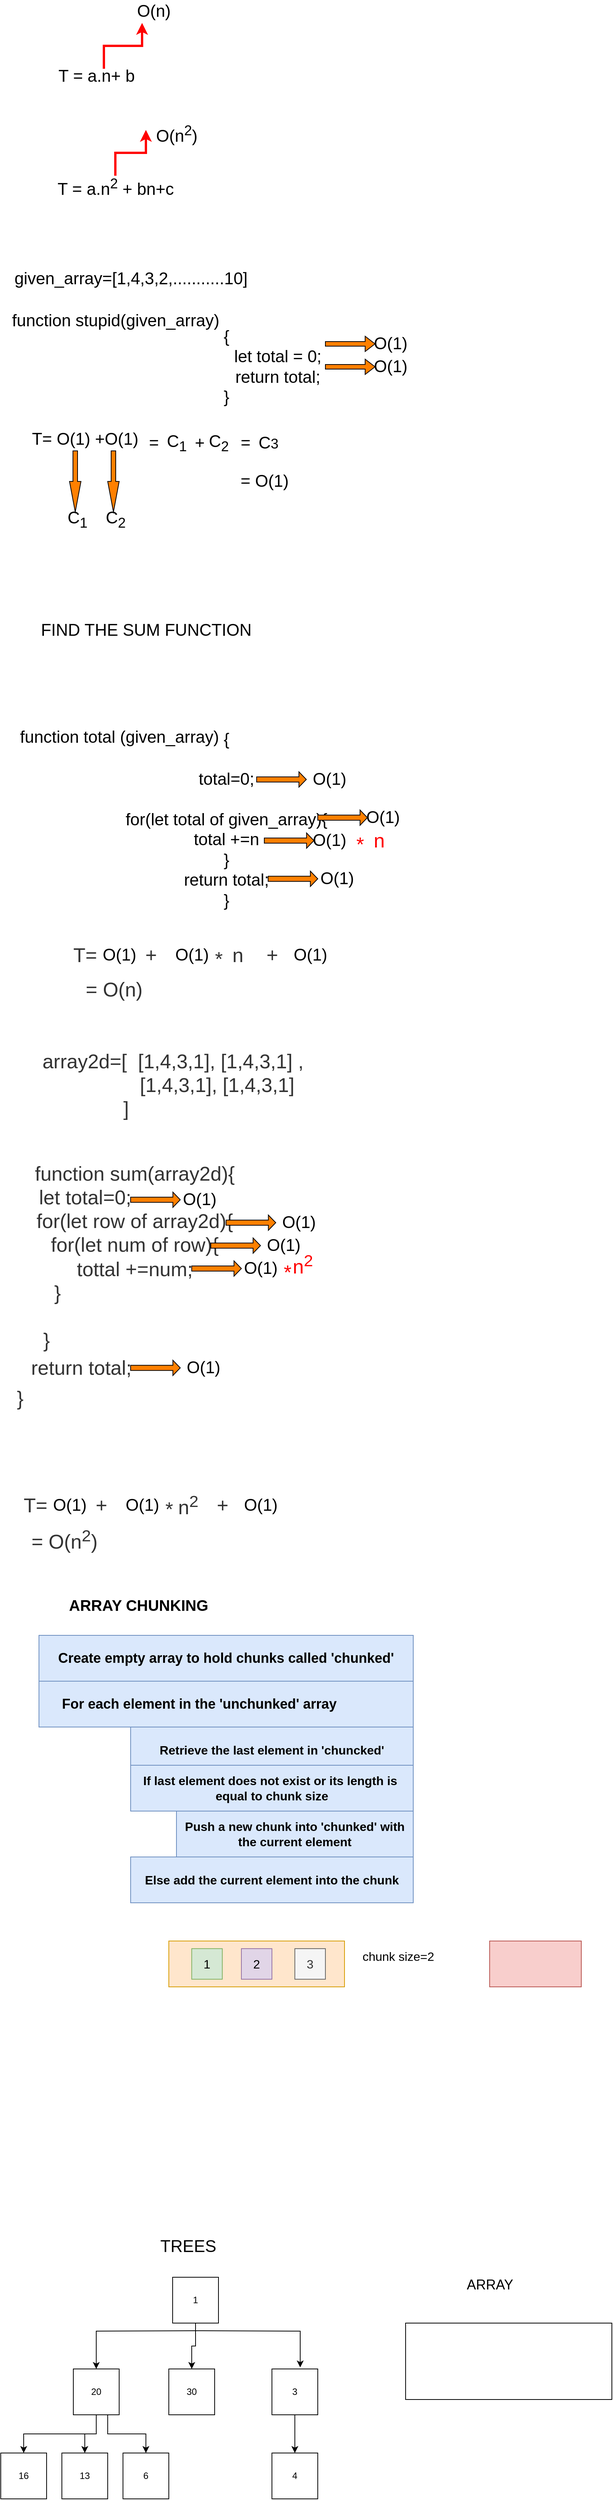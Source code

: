 <mxfile version="16.1.0" type="github">
  <diagram id="fwktXd9fh1U-leJpyrz3" name="Page-1">
    <mxGraphModel dx="1422" dy="762" grid="1" gridSize="10" guides="1" tooltips="1" connect="1" arrows="1" fold="1" page="1" pageScale="1" pageWidth="850" pageHeight="1100" math="1" shadow="0">
      <root>
        <mxCell id="0" />
        <mxCell id="1" parent="0" />
        <mxCell id="ZRBFm-E4YwIKLhz83vzm-7" value="&lt;font style=&quot;font-size: 22px&quot;&gt;T = a.n&lt;sup&gt;2&lt;/sup&gt; + bn+c&lt;/font&gt;" style="text;html=1;align=center;verticalAlign=middle;resizable=0;points=[];autosize=1;strokeColor=none;fillColor=none;" parent="1" vertex="1">
          <mxGeometry x="95" y="360" width="170" height="30" as="geometry" />
        </mxCell>
        <mxCell id="ZRBFm-E4YwIKLhz83vzm-8" value="" style="edgeStyle=elbowEdgeStyle;elbow=vertical;endArrow=classic;html=1;rounded=0;fontSize=22;strokeColor=#FF0000;strokeWidth=3;" parent="1" source="ZRBFm-E4YwIKLhz83vzm-7" edge="1">
          <mxGeometry width="50" height="50" relative="1" as="geometry">
            <mxPoint x="170" y="360" as="sourcePoint" />
            <mxPoint x="220" y="300" as="targetPoint" />
          </mxGeometry>
        </mxCell>
        <mxCell id="ZRBFm-E4YwIKLhz83vzm-9" value="O(n&lt;sup&gt;2&lt;/sup&gt;)" style="text;html=1;align=center;verticalAlign=middle;resizable=0;points=[];autosize=1;strokeColor=none;fillColor=none;fontSize=22;" parent="1" vertex="1">
          <mxGeometry x="225" y="285" width="70" height="40" as="geometry" />
        </mxCell>
        <mxCell id="ZRBFm-E4YwIKLhz83vzm-15" value="&lt;font style=&quot;font-size: 22px&quot;&gt;T = a.n+ b&lt;/font&gt;" style="text;html=1;align=center;verticalAlign=middle;resizable=0;points=[];autosize=1;strokeColor=none;fillColor=none;" parent="1" vertex="1">
          <mxGeometry x="95" y="220" width="120" height="20" as="geometry" />
        </mxCell>
        <mxCell id="ZRBFm-E4YwIKLhz83vzm-16" value="" style="edgeStyle=elbowEdgeStyle;elbow=vertical;endArrow=classic;html=1;rounded=0;fontSize=22;strokeColor=#FF0000;strokeWidth=3;" parent="1" edge="1">
          <mxGeometry width="50" height="50" relative="1" as="geometry">
            <mxPoint x="165" y="220" as="sourcePoint" />
            <mxPoint x="215" y="160" as="targetPoint" />
          </mxGeometry>
        </mxCell>
        <mxCell id="ZRBFm-E4YwIKLhz83vzm-17" value="O(n)" style="text;html=1;align=center;verticalAlign=middle;resizable=0;points=[];autosize=1;strokeColor=none;fillColor=none;fontSize=22;" parent="1" vertex="1">
          <mxGeometry x="200" y="130" width="60" height="30" as="geometry" />
        </mxCell>
        <mxCell id="ZRBFm-E4YwIKLhz83vzm-18" value="given_array=[1,4,3,2,...........10]" style="text;html=1;align=center;verticalAlign=middle;resizable=0;points=[];autosize=1;strokeColor=none;fillColor=none;fontSize=22;" parent="1" vertex="1">
          <mxGeometry x="40" y="480" width="320" height="30" as="geometry" />
        </mxCell>
        <mxCell id="ZRBFm-E4YwIKLhz83vzm-19" value="function stupid(given_array)" style="text;html=1;align=center;verticalAlign=middle;resizable=0;points=[];autosize=1;strokeColor=none;fillColor=none;fontSize=22;" parent="1" vertex="1">
          <mxGeometry x="35" y="535" width="290" height="30" as="geometry" />
        </mxCell>
        <mxCell id="ZRBFm-E4YwIKLhz83vzm-20" value="{&lt;br&gt;&amp;nbsp; &amp;nbsp; &amp;nbsp; &amp;nbsp; &amp;nbsp; &amp;nbsp; &amp;nbsp; &amp;nbsp; &amp;nbsp; &amp;nbsp; &amp;nbsp; let total = 0;&lt;br&gt;&amp;nbsp; &amp;nbsp; &amp;nbsp; &amp;nbsp; &amp;nbsp; &amp;nbsp; &amp;nbsp; &amp;nbsp; &amp;nbsp; &amp;nbsp; &amp;nbsp; return total;&lt;br&gt;}" style="text;html=1;align=center;verticalAlign=middle;resizable=0;points=[];autosize=1;strokeColor=none;fillColor=none;fontSize=22;" parent="1" vertex="1">
          <mxGeometry x="195" y="555" width="260" height="110" as="geometry" />
        </mxCell>
        <mxCell id="ZRBFm-E4YwIKLhz83vzm-21" value="" style="shape=singleArrow;whiteSpace=wrap;html=1;fontSize=22;fillColor=#FF8000;" parent="1" vertex="1">
          <mxGeometry x="455" y="570" width="65" height="20" as="geometry" />
        </mxCell>
        <mxCell id="ZRBFm-E4YwIKLhz83vzm-22" value="" style="shape=singleArrow;whiteSpace=wrap;html=1;fontSize=22;fillColor=#FF8000;" parent="1" vertex="1">
          <mxGeometry x="455" y="600" width="65" height="20" as="geometry" />
        </mxCell>
        <mxCell id="ZRBFm-E4YwIKLhz83vzm-23" value="O(1)" style="text;html=1;align=center;verticalAlign=middle;resizable=0;points=[];autosize=1;strokeColor=none;fillColor=none;fontSize=22;" parent="1" vertex="1">
          <mxGeometry x="510" y="565" width="60" height="30" as="geometry" />
        </mxCell>
        <mxCell id="ZRBFm-E4YwIKLhz83vzm-24" value="O(1)" style="text;html=1;align=center;verticalAlign=middle;resizable=0;points=[];autosize=1;strokeColor=none;fillColor=none;fontSize=22;" parent="1" vertex="1">
          <mxGeometry x="510" y="595" width="60" height="30" as="geometry" />
        </mxCell>
        <mxCell id="ZRBFm-E4YwIKLhz83vzm-25" value="T= O(1) +O(1)" style="text;html=1;align=center;verticalAlign=middle;resizable=0;points=[];autosize=1;strokeColor=none;fillColor=none;fontSize=22;" parent="1" vertex="1">
          <mxGeometry x="65" y="690" width="150" height="30" as="geometry" />
        </mxCell>
        <mxCell id="ZRBFm-E4YwIKLhz83vzm-26" value="" style="html=1;shadow=0;dashed=0;align=center;verticalAlign=middle;shape=mxgraph.arrows2.arrow;dy=0.6;dx=40;direction=south;notch=0;fontSize=22;fillColor=#FF8000;" parent="1" vertex="1">
          <mxGeometry x="120" y="720" width="15" height="80" as="geometry" />
        </mxCell>
        <mxCell id="ZRBFm-E4YwIKLhz83vzm-27" value="" style="html=1;shadow=0;dashed=0;align=center;verticalAlign=middle;shape=mxgraph.arrows2.arrow;dy=0.6;dx=40;direction=south;notch=0;fontSize=22;fillColor=#FF8000;" parent="1" vertex="1">
          <mxGeometry x="170" y="720" width="15" height="80" as="geometry" />
        </mxCell>
        <mxCell id="ZRBFm-E4YwIKLhz83vzm-28" value="C&lt;sub&gt;1&lt;/sub&gt;" style="text;html=1;align=center;verticalAlign=middle;resizable=0;points=[];autosize=1;strokeColor=none;fillColor=none;fontSize=22;" parent="1" vertex="1">
          <mxGeometry x="110" y="790" width="40" height="40" as="geometry" />
        </mxCell>
        <mxCell id="ZRBFm-E4YwIKLhz83vzm-29" value="C&lt;sub&gt;2&lt;/sub&gt;" style="text;html=1;align=center;verticalAlign=middle;resizable=0;points=[];autosize=1;strokeColor=none;fillColor=none;fontSize=22;" parent="1" vertex="1">
          <mxGeometry x="160" y="790" width="40" height="40" as="geometry" />
        </mxCell>
        <mxCell id="ZRBFm-E4YwIKLhz83vzm-30" value="=" style="text;html=1;align=center;verticalAlign=middle;resizable=0;points=[];autosize=1;strokeColor=none;fillColor=none;fontSize=22;" parent="1" vertex="1">
          <mxGeometry x="215" y="695" width="30" height="30" as="geometry" />
        </mxCell>
        <mxCell id="ZRBFm-E4YwIKLhz83vzm-31" value="C&lt;sub&gt;1&lt;/sub&gt;" style="text;html=1;align=center;verticalAlign=middle;resizable=0;points=[];autosize=1;strokeColor=none;fillColor=none;fontSize=22;" parent="1" vertex="1">
          <mxGeometry x="240" y="690" width="40" height="40" as="geometry" />
        </mxCell>
        <mxCell id="ZRBFm-E4YwIKLhz83vzm-32" value="C&lt;sub&gt;2&lt;/sub&gt;" style="text;html=1;align=center;verticalAlign=middle;resizable=0;points=[];autosize=1;strokeColor=none;fillColor=none;fontSize=22;" parent="1" vertex="1">
          <mxGeometry x="295" y="690" width="40" height="40" as="geometry" />
        </mxCell>
        <mxCell id="ZRBFm-E4YwIKLhz83vzm-33" value="C&lt;span style=&quot;font-size: 18.333px&quot;&gt;3&lt;/span&gt;" style="text;html=1;align=center;verticalAlign=middle;resizable=0;points=[];autosize=1;strokeColor=none;fillColor=none;fontSize=22;" parent="1" vertex="1">
          <mxGeometry x="360" y="695" width="40" height="30" as="geometry" />
        </mxCell>
        <mxCell id="ZRBFm-E4YwIKLhz83vzm-34" value="+" style="text;html=1;align=center;verticalAlign=middle;resizable=0;points=[];autosize=1;strokeColor=none;fillColor=none;fontSize=22;" parent="1" vertex="1">
          <mxGeometry x="275" y="695" width="30" height="30" as="geometry" />
        </mxCell>
        <mxCell id="ZRBFm-E4YwIKLhz83vzm-38" value="=" style="text;html=1;align=center;verticalAlign=middle;resizable=0;points=[];autosize=1;strokeColor=none;fillColor=none;fontSize=22;" parent="1" vertex="1">
          <mxGeometry x="335" y="695" width="30" height="30" as="geometry" />
        </mxCell>
        <mxCell id="ZRBFm-E4YwIKLhz83vzm-39" value="= O(1)" style="text;html=1;align=center;verticalAlign=middle;resizable=0;points=[];autosize=1;strokeColor=none;fillColor=none;fontSize=22;" parent="1" vertex="1">
          <mxGeometry x="335" y="745" width="80" height="30" as="geometry" />
        </mxCell>
        <mxCell id="ZRBFm-E4YwIKLhz83vzm-40" value="FIND THE SUM FUNCTION" style="text;html=1;align=center;verticalAlign=middle;resizable=0;points=[];autosize=1;strokeColor=none;fillColor=none;fontSize=22;" parent="1" vertex="1">
          <mxGeometry x="75" y="940" width="290" height="30" as="geometry" />
        </mxCell>
        <mxCell id="ZRBFm-E4YwIKLhz83vzm-41" value="function total (given_array)" style="text;html=1;align=center;verticalAlign=middle;resizable=0;points=[];autosize=1;strokeColor=none;fillColor=none;fontSize=22;" parent="1" vertex="1">
          <mxGeometry x="45" y="1080" width="280" height="30" as="geometry" />
        </mxCell>
        <mxCell id="ZRBFm-E4YwIKLhz83vzm-43" value="&lt;br&gt;&lt;br&gt;&lt;br&gt;&lt;br&gt;{&lt;br&gt;&lt;br&gt;total=0;&lt;br&gt;&lt;br&gt;for(let total of given_array){&lt;br&gt;total +=n&lt;br&gt;}&lt;br&gt;return total;&lt;br&gt;}" style="text;html=1;align=center;verticalAlign=middle;resizable=0;points=[];autosize=1;strokeColor=none;fillColor=none;fontSize=22;" parent="1" vertex="1">
          <mxGeometry x="185" y="980" width="280" height="340" as="geometry" />
        </mxCell>
        <mxCell id="ZRBFm-E4YwIKLhz83vzm-44" value="" style="shape=singleArrow;whiteSpace=wrap;html=1;fontSize=22;fillColor=#FF8000;arrowWidth=0.333;arrowSize=0.149;" parent="1" vertex="1">
          <mxGeometry x="365" y="1140" width="65" height="20" as="geometry" />
        </mxCell>
        <mxCell id="ZRBFm-E4YwIKLhz83vzm-45" value="" style="shape=singleArrow;whiteSpace=wrap;html=1;fontSize=22;fillColor=#FF8000;arrowWidth=0.333;arrowSize=0.149;" parent="1" vertex="1">
          <mxGeometry x="375" y="1220" width="65" height="20" as="geometry" />
        </mxCell>
        <mxCell id="ZRBFm-E4YwIKLhz83vzm-46" value="" style="shape=singleArrow;whiteSpace=wrap;html=1;fontSize=22;fillColor=#FF8000;arrowWidth=0.333;arrowSize=0.149;" parent="1" vertex="1">
          <mxGeometry x="445" y="1190" width="65" height="20" as="geometry" />
        </mxCell>
        <mxCell id="ZRBFm-E4YwIKLhz83vzm-47" value="" style="shape=singleArrow;whiteSpace=wrap;html=1;fontSize=22;fillColor=#FF8000;arrowWidth=0.333;arrowSize=0.149;" parent="1" vertex="1">
          <mxGeometry x="380" y="1270" width="65" height="20" as="geometry" />
        </mxCell>
        <mxCell id="ZRBFm-E4YwIKLhz83vzm-48" value="O(1)" style="text;html=1;align=center;verticalAlign=middle;resizable=0;points=[];autosize=1;strokeColor=none;fillColor=none;fontSize=22;" parent="1" vertex="1">
          <mxGeometry x="430" y="1135" width="60" height="30" as="geometry" />
        </mxCell>
        <mxCell id="ZRBFm-E4YwIKLhz83vzm-49" value="O(1)" style="text;html=1;align=center;verticalAlign=middle;resizable=0;points=[];autosize=1;strokeColor=none;fillColor=none;fontSize=22;" parent="1" vertex="1">
          <mxGeometry x="500" y="1185" width="60" height="30" as="geometry" />
        </mxCell>
        <mxCell id="ZRBFm-E4YwIKLhz83vzm-50" value="O(1)" style="text;html=1;align=center;verticalAlign=middle;resizable=0;points=[];autosize=1;strokeColor=none;fillColor=none;fontSize=22;" parent="1" vertex="1">
          <mxGeometry x="430" y="1215" width="60" height="30" as="geometry" />
        </mxCell>
        <mxCell id="ZRBFm-E4YwIKLhz83vzm-51" value="O(1)" style="text;html=1;align=center;verticalAlign=middle;resizable=0;points=[];autosize=1;strokeColor=none;fillColor=none;fontSize=22;" parent="1" vertex="1">
          <mxGeometry x="440" y="1265" width="60" height="30" as="geometry" />
        </mxCell>
        <mxCell id="ZRBFm-E4YwIKLhz83vzm-52" value="&lt;font style=&quot;font-size: 26px&quot; color=&quot;#ff0000&quot;&gt;*&lt;/font&gt;" style="text;html=1;align=center;verticalAlign=middle;resizable=0;points=[];autosize=1;strokeColor=none;fillColor=none;fontSize=22;strokeWidth=3;" parent="1" vertex="1">
          <mxGeometry x="485" y="1220" width="30" height="30" as="geometry" />
        </mxCell>
        <mxCell id="ZRBFm-E4YwIKLhz83vzm-53" value="n" style="text;html=1;align=center;verticalAlign=middle;resizable=0;points=[];autosize=1;strokeColor=none;fillColor=none;fontSize=26;fontColor=#FF0000;" parent="1" vertex="1">
          <mxGeometry x="510" y="1210" width="30" height="40" as="geometry" />
        </mxCell>
        <mxCell id="ZRBFm-E4YwIKLhz83vzm-54" value="&lt;font color=&quot;#333333&quot;&gt;T=&lt;/font&gt;" style="text;html=1;align=center;verticalAlign=middle;resizable=0;points=[];autosize=1;strokeColor=none;fillColor=none;fontSize=26;fontColor=#FF0000;" parent="1" vertex="1">
          <mxGeometry x="115" y="1360" width="50" height="40" as="geometry" />
        </mxCell>
        <mxCell id="ZRBFm-E4YwIKLhz83vzm-55" value="O(1)" style="text;html=1;align=center;verticalAlign=middle;resizable=0;points=[];autosize=1;strokeColor=none;fillColor=none;fontSize=22;" parent="1" vertex="1">
          <mxGeometry x="405" y="1365" width="60" height="30" as="geometry" />
        </mxCell>
        <mxCell id="ZRBFm-E4YwIKLhz83vzm-56" value="O(1)" style="text;html=1;align=center;verticalAlign=middle;resizable=0;points=[];autosize=1;strokeColor=none;fillColor=none;fontSize=22;" parent="1" vertex="1">
          <mxGeometry x="250" y="1365" width="60" height="30" as="geometry" />
        </mxCell>
        <mxCell id="ZRBFm-E4YwIKLhz83vzm-57" value="O(1)" style="text;html=1;align=center;verticalAlign=middle;resizable=0;points=[];autosize=1;strokeColor=none;fillColor=none;fontSize=22;" parent="1" vertex="1">
          <mxGeometry x="155" y="1365" width="60" height="30" as="geometry" />
        </mxCell>
        <mxCell id="ZRBFm-E4YwIKLhz83vzm-58" value="+&amp;nbsp;" style="text;html=1;align=center;verticalAlign=middle;resizable=0;points=[];autosize=1;strokeColor=none;fillColor=none;fontSize=26;fontColor=#333333;" parent="1" vertex="1">
          <mxGeometry x="210" y="1360" width="40" height="40" as="geometry" />
        </mxCell>
        <mxCell id="ZRBFm-E4YwIKLhz83vzm-60" value="*" style="text;html=1;align=center;verticalAlign=middle;resizable=0;points=[];autosize=1;strokeColor=none;fillColor=none;fontSize=26;fontColor=#333333;" parent="1" vertex="1">
          <mxGeometry x="300" y="1365" width="30" height="40" as="geometry" />
        </mxCell>
        <mxCell id="ZRBFm-E4YwIKLhz83vzm-61" value="n" style="text;html=1;align=center;verticalAlign=middle;resizable=0;points=[];autosize=1;strokeColor=none;fillColor=none;fontSize=26;fontColor=#333333;" parent="1" vertex="1">
          <mxGeometry x="325" y="1360" width="30" height="40" as="geometry" />
        </mxCell>
        <mxCell id="ZRBFm-E4YwIKLhz83vzm-64" value="+" style="text;html=1;align=center;verticalAlign=middle;resizable=0;points=[];autosize=1;strokeColor=none;fillColor=none;fontSize=26;fontColor=#333333;" parent="1" vertex="1">
          <mxGeometry x="370" y="1360" width="30" height="40" as="geometry" />
        </mxCell>
        <mxCell id="ZRBFm-E4YwIKLhz83vzm-65" value="= O(n)" style="text;html=1;align=center;verticalAlign=middle;resizable=0;points=[];autosize=1;strokeColor=none;fillColor=none;fontSize=26;fontColor=#333333;" parent="1" vertex="1">
          <mxGeometry x="132.5" y="1405" width="90" height="40" as="geometry" />
        </mxCell>
        <mxCell id="ZRBFm-E4YwIKLhz83vzm-66" value="array2d=[&amp;nbsp; [1,4,3,1],&amp;nbsp;[1,4,3,1] , &lt;br&gt;&amp;nbsp; &amp;nbsp; &amp;nbsp; &amp;nbsp; &amp;nbsp; &amp;nbsp; &amp;nbsp; &amp;nbsp; [1,4,3,1], [1,4,3,1]&lt;br&gt;]&amp;nbsp; &amp;nbsp; &amp;nbsp; &amp;nbsp; &amp;nbsp; &amp;nbsp; &amp;nbsp; &amp;nbsp; &amp;nbsp;" style="text;html=1;align=center;verticalAlign=middle;resizable=0;points=[];autosize=1;strokeColor=none;fillColor=none;fontSize=26;fontColor=#333333;" parent="1" vertex="1">
          <mxGeometry x="75" y="1500" width="360" height="100" as="geometry" />
        </mxCell>
        <mxCell id="ZRBFm-E4YwIKLhz83vzm-67" value="function sum(array2d){&lt;br&gt;let total=0;&amp;nbsp; &amp;nbsp; &amp;nbsp; &amp;nbsp; &amp;nbsp; &amp;nbsp; &amp;nbsp; &amp;nbsp; &amp;nbsp;&amp;nbsp;&lt;br&gt;for(let row of array2d){&lt;br&gt;for(let num of row){&lt;br&gt;tottal +=num;&lt;br&gt;}&amp;nbsp; &amp;nbsp; &amp;nbsp; &amp;nbsp; &amp;nbsp; &amp;nbsp; &amp;nbsp; &amp;nbsp; &amp;nbsp; &amp;nbsp; &amp;nbsp; &amp;nbsp; &amp;nbsp; &amp;nbsp;&amp;nbsp;&lt;br&gt;&lt;br&gt;}&amp;nbsp; &amp;nbsp; &amp;nbsp; &amp;nbsp; &amp;nbsp; &amp;nbsp; &amp;nbsp; &amp;nbsp; &amp;nbsp; &amp;nbsp; &amp;nbsp; &amp;nbsp; &amp;nbsp; &amp;nbsp; &amp;nbsp; &amp;nbsp;&amp;nbsp;" style="text;html=1;align=center;verticalAlign=middle;resizable=0;points=[];autosize=1;strokeColor=none;fillColor=none;fontSize=26;fontColor=#333333;" parent="1" vertex="1">
          <mxGeometry x="65" y="1650" width="280" height="250" as="geometry" />
        </mxCell>
        <mxCell id="ZRBFm-E4YwIKLhz83vzm-68" value="" style="shape=singleArrow;whiteSpace=wrap;html=1;fontSize=22;fillColor=#FF8000;arrowWidth=0.333;arrowSize=0.149;" parent="1" vertex="1">
          <mxGeometry x="200" y="1690" width="65" height="20" as="geometry" />
        </mxCell>
        <mxCell id="ZRBFm-E4YwIKLhz83vzm-69" value="" style="shape=singleArrow;whiteSpace=wrap;html=1;fontSize=22;fillColor=#FF8000;arrowWidth=0.333;arrowSize=0.149;" parent="1" vertex="1">
          <mxGeometry x="325" y="1720" width="65" height="20" as="geometry" />
        </mxCell>
        <mxCell id="ZRBFm-E4YwIKLhz83vzm-70" value="" style="shape=singleArrow;whiteSpace=wrap;html=1;fontSize=22;fillColor=#FF8000;arrowWidth=0.333;arrowSize=0.149;" parent="1" vertex="1">
          <mxGeometry x="305" y="1750" width="65" height="20" as="geometry" />
        </mxCell>
        <mxCell id="ZRBFm-E4YwIKLhz83vzm-71" value="" style="shape=singleArrow;whiteSpace=wrap;html=1;fontSize=22;fillColor=#FF8000;arrowWidth=0.333;arrowSize=0.149;" parent="1" vertex="1">
          <mxGeometry x="280" y="1780" width="65" height="20" as="geometry" />
        </mxCell>
        <mxCell id="ZRBFm-E4YwIKLhz83vzm-72" value="O(1)" style="text;html=1;align=center;verticalAlign=middle;resizable=0;points=[];autosize=1;strokeColor=none;fillColor=none;fontSize=22;" parent="1" vertex="1">
          <mxGeometry x="260" y="1685" width="60" height="30" as="geometry" />
        </mxCell>
        <mxCell id="ZRBFm-E4YwIKLhz83vzm-73" value="O(1)" style="text;html=1;align=center;verticalAlign=middle;resizable=0;points=[];autosize=1;strokeColor=none;fillColor=none;fontSize=22;" parent="1" vertex="1">
          <mxGeometry x="390" y="1715" width="60" height="30" as="geometry" />
        </mxCell>
        <mxCell id="ZRBFm-E4YwIKLhz83vzm-74" value="O(1)" style="text;html=1;align=center;verticalAlign=middle;resizable=0;points=[];autosize=1;strokeColor=none;fillColor=none;fontSize=22;" parent="1" vertex="1">
          <mxGeometry x="370" y="1745" width="60" height="30" as="geometry" />
        </mxCell>
        <mxCell id="ZRBFm-E4YwIKLhz83vzm-75" value="O(1)" style="text;html=1;align=center;verticalAlign=middle;resizable=0;points=[];autosize=1;strokeColor=none;fillColor=none;fontSize=22;" parent="1" vertex="1">
          <mxGeometry x="340" y="1775" width="60" height="30" as="geometry" />
        </mxCell>
        <mxCell id="ZRBFm-E4YwIKLhz83vzm-76" value="&lt;font style=&quot;font-size: 26px&quot; color=&quot;#ff0000&quot;&gt;*&lt;/font&gt;" style="text;html=1;align=center;verticalAlign=middle;resizable=0;points=[];autosize=1;strokeColor=none;fillColor=none;fontSize=22;strokeWidth=3;" parent="1" vertex="1">
          <mxGeometry x="390" y="1780" width="30" height="30" as="geometry" />
        </mxCell>
        <mxCell id="ZRBFm-E4YwIKLhz83vzm-77" value="n&lt;sup&gt;2&lt;/sup&gt;" style="text;html=1;align=center;verticalAlign=middle;resizable=0;points=[];autosize=1;strokeColor=none;fillColor=none;fontSize=26;fontColor=#FF0000;" parent="1" vertex="1">
          <mxGeometry x="405" y="1765" width="40" height="40" as="geometry" />
        </mxCell>
        <mxCell id="ZRBFm-E4YwIKLhz83vzm-78" value="}" style="text;html=1;align=center;verticalAlign=middle;resizable=0;points=[];autosize=1;strokeColor=none;fillColor=none;fontSize=26;fontColor=#333333;" parent="1" vertex="1">
          <mxGeometry x="45" y="1940" width="20" height="40" as="geometry" />
        </mxCell>
        <mxCell id="ZRBFm-E4YwIKLhz83vzm-81" value="return total;" style="text;html=1;align=center;verticalAlign=middle;resizable=0;points=[];autosize=1;strokeColor=none;fillColor=none;fontSize=26;fontColor=#333333;" parent="1" vertex="1">
          <mxGeometry x="60" y="1900" width="150" height="40" as="geometry" />
        </mxCell>
        <mxCell id="ZRBFm-E4YwIKLhz83vzm-82" value="" style="shape=singleArrow;whiteSpace=wrap;html=1;fontSize=22;fillColor=#FF8000;arrowWidth=0.333;arrowSize=0.149;" parent="1" vertex="1">
          <mxGeometry x="200" y="1910" width="65" height="20" as="geometry" />
        </mxCell>
        <mxCell id="ZRBFm-E4YwIKLhz83vzm-84" value="O(1)" style="text;html=1;align=center;verticalAlign=middle;resizable=0;points=[];autosize=1;strokeColor=none;fillColor=none;fontSize=22;" parent="1" vertex="1">
          <mxGeometry x="265" y="1905" width="60" height="30" as="geometry" />
        </mxCell>
        <mxCell id="ZRBFm-E4YwIKLhz83vzm-86" value="&lt;font color=&quot;#333333&quot;&gt;T=&lt;/font&gt;" style="text;html=1;align=center;verticalAlign=middle;resizable=0;points=[];autosize=1;strokeColor=none;fillColor=none;fontSize=26;fontColor=#FF0000;" parent="1" vertex="1">
          <mxGeometry x="50" y="2080" width="50" height="40" as="geometry" />
        </mxCell>
        <mxCell id="ZRBFm-E4YwIKLhz83vzm-87" value="O(1)" style="text;html=1;align=center;verticalAlign=middle;resizable=0;points=[];autosize=1;strokeColor=none;fillColor=none;fontSize=22;" parent="1" vertex="1">
          <mxGeometry x="340" y="2085" width="60" height="30" as="geometry" />
        </mxCell>
        <mxCell id="ZRBFm-E4YwIKLhz83vzm-88" value="O(1)" style="text;html=1;align=center;verticalAlign=middle;resizable=0;points=[];autosize=1;strokeColor=none;fillColor=none;fontSize=22;" parent="1" vertex="1">
          <mxGeometry x="185" y="2085" width="60" height="30" as="geometry" />
        </mxCell>
        <mxCell id="ZRBFm-E4YwIKLhz83vzm-89" value="O(1)" style="text;html=1;align=center;verticalAlign=middle;resizable=0;points=[];autosize=1;strokeColor=none;fillColor=none;fontSize=22;" parent="1" vertex="1">
          <mxGeometry x="90" y="2085" width="60" height="30" as="geometry" />
        </mxCell>
        <mxCell id="ZRBFm-E4YwIKLhz83vzm-90" value="+&amp;nbsp;" style="text;html=1;align=center;verticalAlign=middle;resizable=0;points=[];autosize=1;strokeColor=none;fillColor=none;fontSize=26;fontColor=#333333;" parent="1" vertex="1">
          <mxGeometry x="145" y="2080" width="40" height="40" as="geometry" />
        </mxCell>
        <mxCell id="ZRBFm-E4YwIKLhz83vzm-91" value="*" style="text;html=1;align=center;verticalAlign=middle;resizable=0;points=[];autosize=1;strokeColor=none;fillColor=none;fontSize=26;fontColor=#333333;" parent="1" vertex="1">
          <mxGeometry x="235" y="2085" width="30" height="40" as="geometry" />
        </mxCell>
        <mxCell id="ZRBFm-E4YwIKLhz83vzm-92" value="n&lt;sup&gt;2&lt;/sup&gt;" style="text;html=1;align=center;verticalAlign=middle;resizable=0;points=[];autosize=1;strokeColor=none;fillColor=none;fontSize=26;fontColor=#333333;" parent="1" vertex="1">
          <mxGeometry x="255" y="2080" width="40" height="40" as="geometry" />
        </mxCell>
        <mxCell id="ZRBFm-E4YwIKLhz83vzm-93" value="+" style="text;html=1;align=center;verticalAlign=middle;resizable=0;points=[];autosize=1;strokeColor=none;fillColor=none;fontSize=26;fontColor=#333333;" parent="1" vertex="1">
          <mxGeometry x="305" y="2080" width="30" height="40" as="geometry" />
        </mxCell>
        <mxCell id="ZRBFm-E4YwIKLhz83vzm-94" value="= O(n&lt;sup&gt;2&lt;/sup&gt;)" style="text;html=1;align=center;verticalAlign=middle;resizable=0;points=[];autosize=1;strokeColor=none;fillColor=none;fontSize=26;fontColor=#333333;" parent="1" vertex="1">
          <mxGeometry x="62.5" y="2125" width="100" height="40" as="geometry" />
        </mxCell>
        <mxCell id="3vECrWpbXgqy4JzGu4Ir-1" value="&lt;font style=&quot;font-size: 20px&quot;&gt;&lt;b&gt;ARRAY CHUNKING&lt;/b&gt;&lt;/font&gt;" style="text;html=1;align=center;verticalAlign=middle;resizable=0;points=[];autosize=1;strokeColor=none;fillColor=none;" parent="1" vertex="1">
          <mxGeometry x="110" y="2220" width="200" height="20" as="geometry" />
        </mxCell>
        <mxCell id="3vECrWpbXgqy4JzGu4Ir-2" value="&lt;font style=&quot;font-size: 18px&quot;&gt;&lt;b&gt;Create empty array to hold chunks called &#39;chunked&#39;&lt;/b&gt;&lt;/font&gt;" style="rounded=0;whiteSpace=wrap;html=1;fillColor=#dae8fc;strokeColor=#6c8ebf;" parent="1" vertex="1">
          <mxGeometry x="80" y="2270" width="490" height="60" as="geometry" />
        </mxCell>
        <mxCell id="3vECrWpbXgqy4JzGu4Ir-3" value="&lt;span style=&quot;font-size: 18px&quot;&gt;&lt;b&gt;For each element in the &#39;unchunked&#39; array&amp;nbsp; &amp;nbsp; &amp;nbsp; &amp;nbsp; &amp;nbsp; &amp;nbsp; &amp;nbsp;&amp;nbsp;&lt;/b&gt;&lt;/span&gt;" style="rounded=0;whiteSpace=wrap;html=1;fillColor=#dae8fc;strokeColor=#6c8ebf;" parent="1" vertex="1">
          <mxGeometry x="80" y="2330" width="490" height="60" as="geometry" />
        </mxCell>
        <mxCell id="3vECrWpbXgqy4JzGu4Ir-4" value="&lt;font style=&quot;font-size: 16px&quot;&gt;&lt;b&gt;Retrieve the last element in &#39;chuncked&#39;&lt;/b&gt;&lt;/font&gt;" style="rounded=0;whiteSpace=wrap;html=1;fillColor=#dae8fc;strokeColor=#6c8ebf;" parent="1" vertex="1">
          <mxGeometry x="200" y="2390" width="370" height="60" as="geometry" />
        </mxCell>
        <mxCell id="3vECrWpbXgqy4JzGu4Ir-5" value="&lt;span style=&quot;font-size: 16px&quot;&gt;&lt;b&gt;If last element does not exist or its length is&amp;nbsp;&lt;br&gt;equal to chunk size&lt;br&gt;&lt;/b&gt;&lt;/span&gt;" style="rounded=0;whiteSpace=wrap;html=1;fillColor=#dae8fc;strokeColor=#6c8ebf;" parent="1" vertex="1">
          <mxGeometry x="200" y="2440" width="370" height="60" as="geometry" />
        </mxCell>
        <mxCell id="3vECrWpbXgqy4JzGu4Ir-6" value="&lt;span style=&quot;font-size: 16px&quot;&gt;&lt;b&gt;Push a new chunk into &#39;chunked&#39; with the current element&lt;br&gt;&lt;/b&gt;&lt;/span&gt;" style="rounded=0;whiteSpace=wrap;html=1;fillColor=#dae8fc;strokeColor=#6c8ebf;" parent="1" vertex="1">
          <mxGeometry x="260" y="2500" width="310" height="60" as="geometry" />
        </mxCell>
        <mxCell id="3vECrWpbXgqy4JzGu4Ir-7" value="&lt;span style=&quot;font-size: 16px&quot;&gt;&lt;b&gt;Else add the current element into the chunk&lt;br&gt;&lt;/b&gt;&lt;/span&gt;" style="rounded=0;whiteSpace=wrap;html=1;fillColor=#dae8fc;strokeColor=#6c8ebf;" parent="1" vertex="1">
          <mxGeometry x="200" y="2560" width="370" height="60" as="geometry" />
        </mxCell>
        <mxCell id="3vECrWpbXgqy4JzGu4Ir-8" value="" style="rounded=0;whiteSpace=wrap;html=1;fontSize=16;fillColor=#ffe6cc;strokeColor=#d79b00;" parent="1" vertex="1">
          <mxGeometry x="250" y="2670" width="230" height="60" as="geometry" />
        </mxCell>
        <mxCell id="3vECrWpbXgqy4JzGu4Ir-9" value="1" style="rounded=0;whiteSpace=wrap;html=1;fontSize=16;fillColor=#d5e8d4;strokeColor=#82b366;" parent="1" vertex="1">
          <mxGeometry x="280" y="2680" width="40" height="40" as="geometry" />
        </mxCell>
        <mxCell id="3vECrWpbXgqy4JzGu4Ir-10" value="2" style="rounded=0;whiteSpace=wrap;html=1;fontSize=16;fillColor=#e1d5e7;strokeColor=#9673a6;" parent="1" vertex="1">
          <mxGeometry x="345" y="2680" width="40" height="40" as="geometry" />
        </mxCell>
        <mxCell id="3vECrWpbXgqy4JzGu4Ir-11" value="3" style="rounded=0;whiteSpace=wrap;html=1;fontSize=16;fillColor=#f5f5f5;fontColor=#333333;strokeColor=#666666;" parent="1" vertex="1">
          <mxGeometry x="415" y="2680" width="40" height="40" as="geometry" />
        </mxCell>
        <mxCell id="3vECrWpbXgqy4JzGu4Ir-12" value="" style="rounded=0;whiteSpace=wrap;html=1;fontSize=16;fillColor=#f8cecc;strokeColor=#b85450;" parent="1" vertex="1">
          <mxGeometry x="670" y="2670" width="120" height="60" as="geometry" />
        </mxCell>
        <mxCell id="3vECrWpbXgqy4JzGu4Ir-13" value="chunk size=2" style="text;html=1;align=center;verticalAlign=middle;resizable=0;points=[];autosize=1;strokeColor=none;fillColor=none;fontSize=16;" parent="1" vertex="1">
          <mxGeometry x="495" y="2680" width="110" height="20" as="geometry" />
        </mxCell>
        <mxCell id="MXPUOuO5k9PqEneCCeG2-2" value="&lt;font style=&quot;font-size: 22px&quot;&gt;TREES&lt;/font&gt;" style="text;html=1;align=center;verticalAlign=middle;resizable=0;points=[];autosize=1;strokeColor=none;fillColor=none;" vertex="1" parent="1">
          <mxGeometry x="230" y="3060" width="90" height="20" as="geometry" />
        </mxCell>
        <mxCell id="MXPUOuO5k9PqEneCCeG2-11" value="" style="edgeStyle=orthogonalEdgeStyle;rounded=0;orthogonalLoop=1;jettySize=auto;html=1;" edge="1" parent="1" source="MXPUOuO5k9PqEneCCeG2-3" target="MXPUOuO5k9PqEneCCeG2-5">
          <mxGeometry relative="1" as="geometry" />
        </mxCell>
        <mxCell id="MXPUOuO5k9PqEneCCeG2-3" value="1" style="whiteSpace=wrap;html=1;aspect=fixed;" vertex="1" parent="1">
          <mxGeometry x="255" y="3110" width="60" height="60" as="geometry" />
        </mxCell>
        <mxCell id="MXPUOuO5k9PqEneCCeG2-17" style="edgeStyle=orthogonalEdgeStyle;rounded=0;orthogonalLoop=1;jettySize=auto;html=1;entryX=0.5;entryY=0;entryDx=0;entryDy=0;" edge="1" parent="1" source="MXPUOuO5k9PqEneCCeG2-4" target="MXPUOuO5k9PqEneCCeG2-10">
          <mxGeometry relative="1" as="geometry" />
        </mxCell>
        <mxCell id="MXPUOuO5k9PqEneCCeG2-4" value="3" style="whiteSpace=wrap;html=1;aspect=fixed;" vertex="1" parent="1">
          <mxGeometry x="385" y="3230" width="60" height="60" as="geometry" />
        </mxCell>
        <mxCell id="MXPUOuO5k9PqEneCCeG2-5" value="30" style="whiteSpace=wrap;html=1;aspect=fixed;" vertex="1" parent="1">
          <mxGeometry x="250" y="3230" width="60" height="60" as="geometry" />
        </mxCell>
        <mxCell id="MXPUOuO5k9PqEneCCeG2-6" value="16" style="whiteSpace=wrap;html=1;aspect=fixed;" vertex="1" parent="1">
          <mxGeometry x="30" y="3340" width="60" height="60" as="geometry" />
        </mxCell>
        <mxCell id="MXPUOuO5k9PqEneCCeG2-14" style="edgeStyle=orthogonalEdgeStyle;rounded=0;orthogonalLoop=1;jettySize=auto;html=1;entryX=0.5;entryY=0;entryDx=0;entryDy=0;" edge="1" parent="1" source="MXPUOuO5k9PqEneCCeG2-7" target="MXPUOuO5k9PqEneCCeG2-8">
          <mxGeometry relative="1" as="geometry" />
        </mxCell>
        <mxCell id="MXPUOuO5k9PqEneCCeG2-15" style="edgeStyle=orthogonalEdgeStyle;rounded=0;orthogonalLoop=1;jettySize=auto;html=1;exitX=0.75;exitY=1;exitDx=0;exitDy=0;" edge="1" parent="1" source="MXPUOuO5k9PqEneCCeG2-7" target="MXPUOuO5k9PqEneCCeG2-9">
          <mxGeometry relative="1" as="geometry" />
        </mxCell>
        <mxCell id="MXPUOuO5k9PqEneCCeG2-16" style="edgeStyle=orthogonalEdgeStyle;rounded=0;orthogonalLoop=1;jettySize=auto;html=1;entryX=0.5;entryY=0;entryDx=0;entryDy=0;exitX=0.5;exitY=1;exitDx=0;exitDy=0;" edge="1" parent="1" source="MXPUOuO5k9PqEneCCeG2-7" target="MXPUOuO5k9PqEneCCeG2-6">
          <mxGeometry relative="1" as="geometry" />
        </mxCell>
        <mxCell id="MXPUOuO5k9PqEneCCeG2-7" value="20" style="whiteSpace=wrap;html=1;aspect=fixed;" vertex="1" parent="1">
          <mxGeometry x="125" y="3230" width="60" height="60" as="geometry" />
        </mxCell>
        <mxCell id="MXPUOuO5k9PqEneCCeG2-8" value="13" style="whiteSpace=wrap;html=1;aspect=fixed;" vertex="1" parent="1">
          <mxGeometry x="110" y="3340" width="60" height="60" as="geometry" />
        </mxCell>
        <mxCell id="MXPUOuO5k9PqEneCCeG2-9" value="6" style="whiteSpace=wrap;html=1;aspect=fixed;" vertex="1" parent="1">
          <mxGeometry x="190" y="3340" width="60" height="60" as="geometry" />
        </mxCell>
        <mxCell id="MXPUOuO5k9PqEneCCeG2-10" value="4" style="whiteSpace=wrap;html=1;aspect=fixed;" vertex="1" parent="1">
          <mxGeometry x="385" y="3340" width="60" height="60" as="geometry" />
        </mxCell>
        <mxCell id="MXPUOuO5k9PqEneCCeG2-12" value="" style="edgeStyle=orthogonalEdgeStyle;rounded=0;orthogonalLoop=1;jettySize=auto;html=1;entryX=0.617;entryY=-0.033;entryDx=0;entryDy=0;entryPerimeter=0;" edge="1" parent="1" target="MXPUOuO5k9PqEneCCeG2-4">
          <mxGeometry relative="1" as="geometry">
            <mxPoint x="295" y="3180" as="sourcePoint" />
            <mxPoint x="290" y="3240" as="targetPoint" />
          </mxGeometry>
        </mxCell>
        <mxCell id="MXPUOuO5k9PqEneCCeG2-13" value="" style="edgeStyle=orthogonalEdgeStyle;rounded=0;orthogonalLoop=1;jettySize=auto;html=1;entryX=0.5;entryY=0;entryDx=0;entryDy=0;" edge="1" parent="1" target="MXPUOuO5k9PqEneCCeG2-7">
          <mxGeometry relative="1" as="geometry">
            <mxPoint x="295" y="3180" as="sourcePoint" />
            <mxPoint x="290" y="3240" as="targetPoint" />
          </mxGeometry>
        </mxCell>
        <mxCell id="MXPUOuO5k9PqEneCCeG2-18" value="" style="rounded=0;whiteSpace=wrap;html=1;" vertex="1" parent="1">
          <mxGeometry x="560" y="3170" width="270" height="100" as="geometry" />
        </mxCell>
        <mxCell id="MXPUOuO5k9PqEneCCeG2-19" value="&lt;font style=&quot;font-size: 18px&quot;&gt;ARRAY&lt;/font&gt;" style="text;html=1;align=center;verticalAlign=middle;resizable=0;points=[];autosize=1;strokeColor=none;fillColor=none;" vertex="1" parent="1">
          <mxGeometry x="630" y="3110" width="80" height="20" as="geometry" />
        </mxCell>
      </root>
    </mxGraphModel>
  </diagram>
</mxfile>
